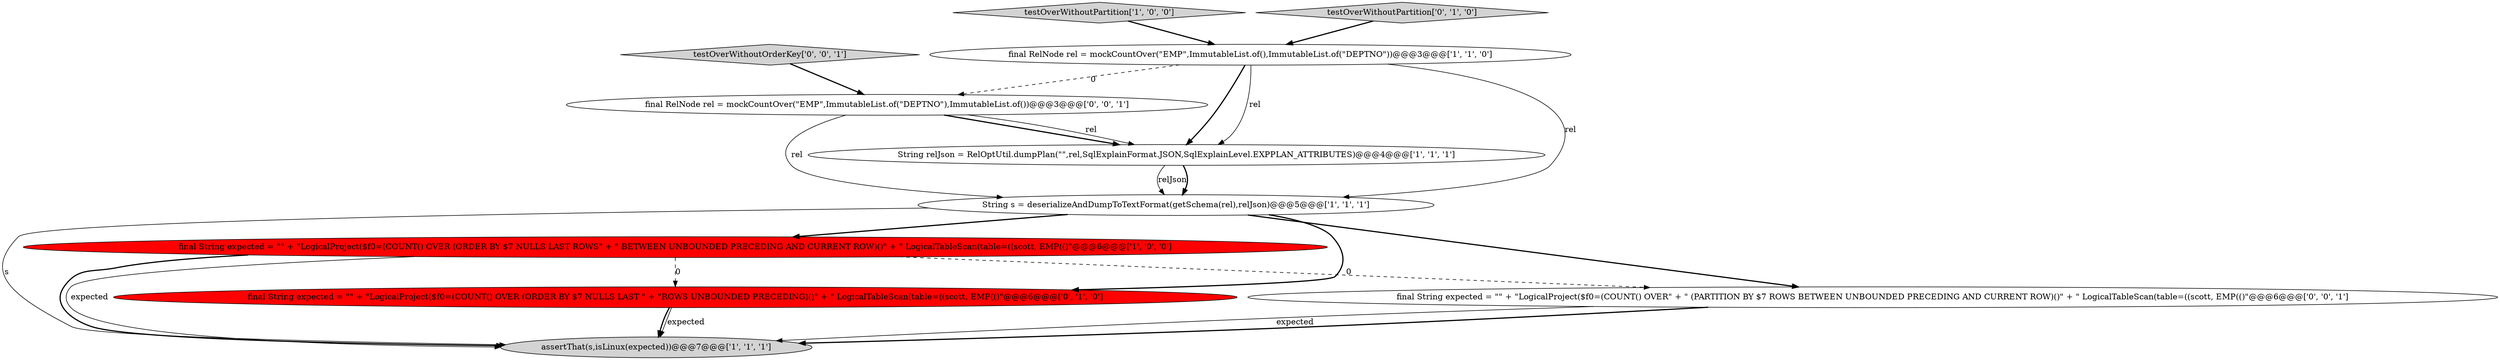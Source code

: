 digraph {
2 [style = filled, label = "String s = deserializeAndDumpToTextFormat(getSchema(rel),relJson)@@@5@@@['1', '1', '1']", fillcolor = white, shape = ellipse image = "AAA0AAABBB1BBB"];
3 [style = filled, label = "String relJson = RelOptUtil.dumpPlan(\"\",rel,SqlExplainFormat.JSON,SqlExplainLevel.EXPPLAN_ATTRIBUTES)@@@4@@@['1', '1', '1']", fillcolor = white, shape = ellipse image = "AAA0AAABBB1BBB"];
10 [style = filled, label = "testOverWithoutOrderKey['0', '0', '1']", fillcolor = lightgray, shape = diamond image = "AAA0AAABBB3BBB"];
8 [style = filled, label = "final RelNode rel = mockCountOver(\"EMP\",ImmutableList.of(\"DEPTNO\"),ImmutableList.of())@@@3@@@['0', '0', '1']", fillcolor = white, shape = ellipse image = "AAA0AAABBB3BBB"];
5 [style = filled, label = "testOverWithoutPartition['1', '0', '0']", fillcolor = lightgray, shape = diamond image = "AAA0AAABBB1BBB"];
4 [style = filled, label = "final RelNode rel = mockCountOver(\"EMP\",ImmutableList.of(),ImmutableList.of(\"DEPTNO\"))@@@3@@@['1', '1', '0']", fillcolor = white, shape = ellipse image = "AAA0AAABBB1BBB"];
9 [style = filled, label = "final String expected = \"\" + \"LogicalProject($f0=(COUNT() OVER\" + \" (PARTITION BY $7 ROWS BETWEEN UNBOUNDED PRECEDING AND CURRENT ROW)()\" + \" LogicalTableScan(table=((scott, EMP(()\"@@@6@@@['0', '0', '1']", fillcolor = white, shape = ellipse image = "AAA0AAABBB3BBB"];
1 [style = filled, label = "final String expected = \"\" + \"LogicalProject($f0=(COUNT() OVER (ORDER BY $7 NULLS LAST ROWS\" + \" BETWEEN UNBOUNDED PRECEDING AND CURRENT ROW)()\" + \" LogicalTableScan(table=((scott, EMP(()\"@@@6@@@['1', '0', '0']", fillcolor = red, shape = ellipse image = "AAA1AAABBB1BBB"];
0 [style = filled, label = "assertThat(s,isLinux(expected))@@@7@@@['1', '1', '1']", fillcolor = lightgray, shape = ellipse image = "AAA0AAABBB1BBB"];
6 [style = filled, label = "final String expected = \"\" + \"LogicalProject($f0=(COUNT() OVER (ORDER BY $7 NULLS LAST \" + \"ROWS UNBOUNDED PRECEDING)()\" + \" LogicalTableScan(table=((scott, EMP(()\"@@@6@@@['0', '1', '0']", fillcolor = red, shape = ellipse image = "AAA1AAABBB2BBB"];
7 [style = filled, label = "testOverWithoutPartition['0', '1', '0']", fillcolor = lightgray, shape = diamond image = "AAA0AAABBB2BBB"];
4->3 [style = solid, label="rel"];
3->2 [style = solid, label="relJson"];
2->0 [style = solid, label="s"];
4->3 [style = bold, label=""];
9->0 [style = bold, label=""];
8->2 [style = solid, label="rel"];
2->6 [style = bold, label=""];
2->1 [style = bold, label=""];
8->3 [style = bold, label=""];
1->0 [style = solid, label="expected"];
1->9 [style = dashed, label="0"];
8->3 [style = solid, label="rel"];
6->0 [style = bold, label=""];
6->0 [style = solid, label="expected"];
1->0 [style = bold, label=""];
7->4 [style = bold, label=""];
2->9 [style = bold, label=""];
9->0 [style = solid, label="expected"];
3->2 [style = bold, label=""];
10->8 [style = bold, label=""];
1->6 [style = dashed, label="0"];
5->4 [style = bold, label=""];
4->8 [style = dashed, label="0"];
4->2 [style = solid, label="rel"];
}

